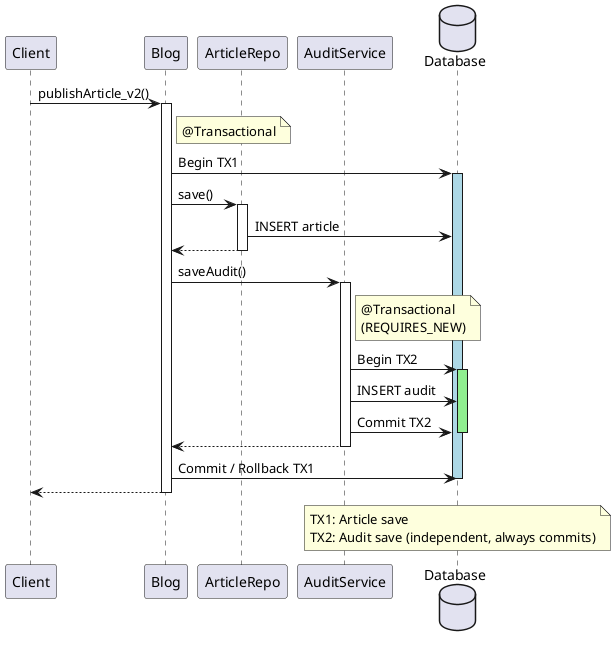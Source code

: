 @startuml Nested Transactions in publishArticle_v2

participant "Client" as C
participant "Blog" as B
participant "ArticleRepo" as AR
participant "AuditService" as AS
database "Database" as DB

C -> B: publishArticle_v2()
activate B
note right of B: @Transactional
B -> DB: Begin TX1
activate DB #LightBlue

    B -> AR: save()
    activate AR
    AR -> DB: INSERT article
    AR --> B:
    deactivate AR

    B -> AS: saveAudit()
    activate AS
    note right of AS: @Transactional\n(REQUIRES_NEW)
    AS -> DB: Begin TX2
    activate DB #LightGreen

    AS -> DB: INSERT audit

    AS -> DB: Commit TX2
    deactivate DB
    AS --> B:
    deactivate AS

B -> DB: Commit / Rollback TX1
deactivate DB
B --> C:
deactivate B

note over DB
  TX1: Article save
  TX2: Audit save (independent, always commits)
end note

@enduml
